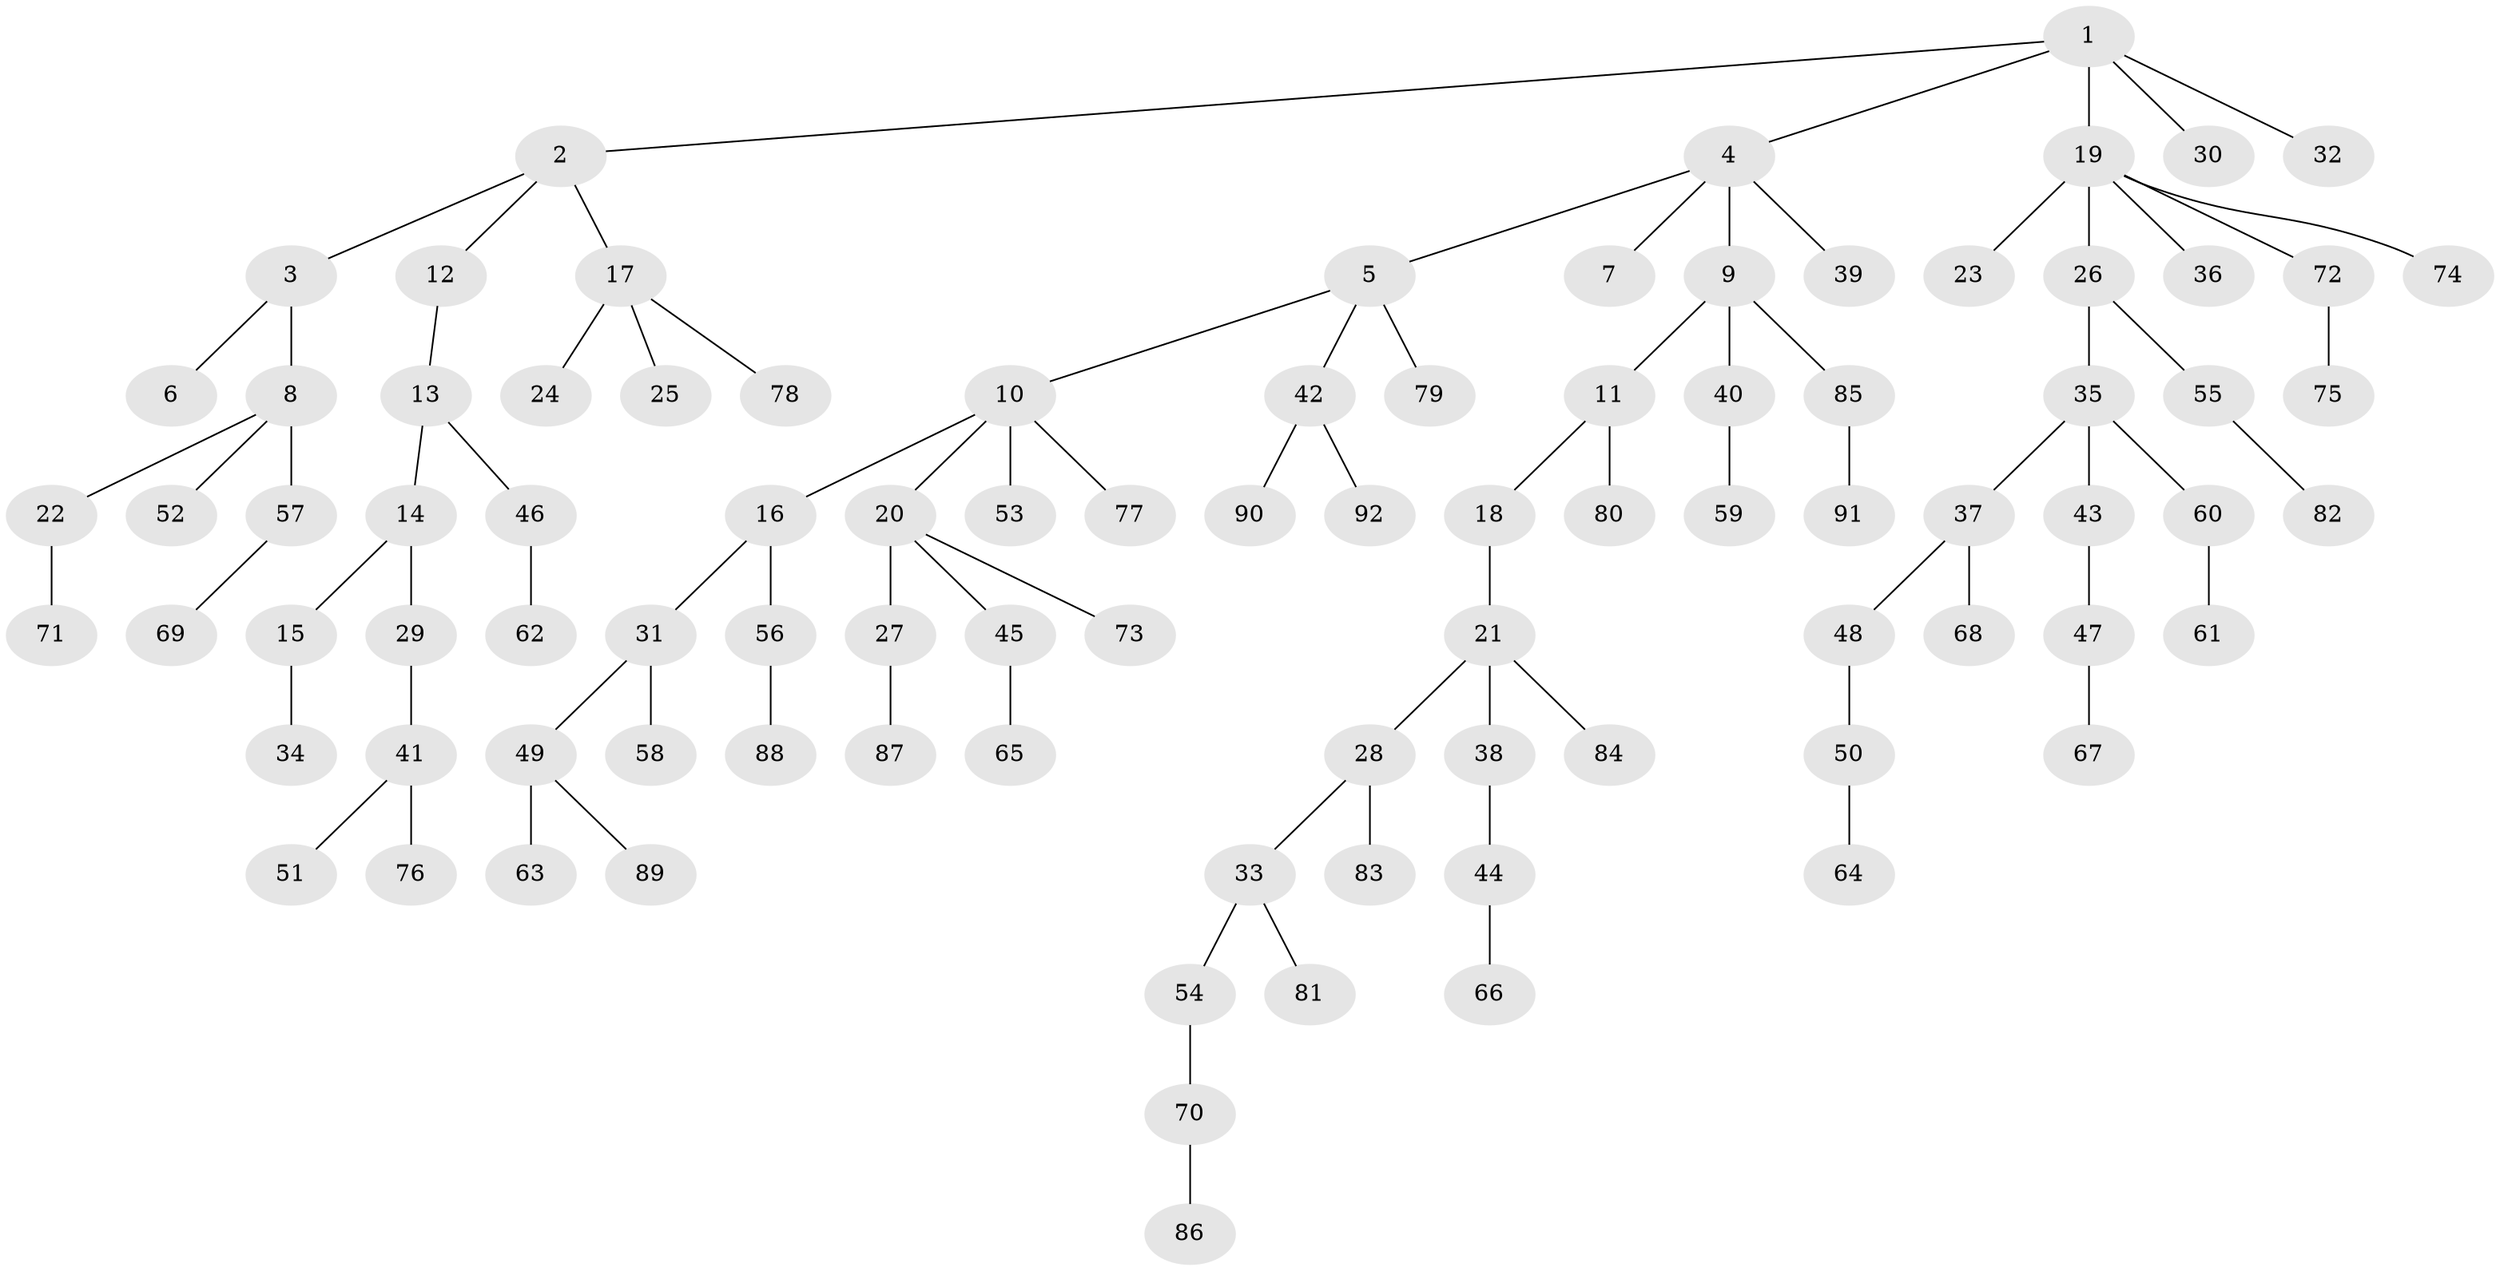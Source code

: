 // Generated by graph-tools (version 1.1) at 2025/36/03/09/25 02:36:30]
// undirected, 92 vertices, 91 edges
graph export_dot {
graph [start="1"]
  node [color=gray90,style=filled];
  1;
  2;
  3;
  4;
  5;
  6;
  7;
  8;
  9;
  10;
  11;
  12;
  13;
  14;
  15;
  16;
  17;
  18;
  19;
  20;
  21;
  22;
  23;
  24;
  25;
  26;
  27;
  28;
  29;
  30;
  31;
  32;
  33;
  34;
  35;
  36;
  37;
  38;
  39;
  40;
  41;
  42;
  43;
  44;
  45;
  46;
  47;
  48;
  49;
  50;
  51;
  52;
  53;
  54;
  55;
  56;
  57;
  58;
  59;
  60;
  61;
  62;
  63;
  64;
  65;
  66;
  67;
  68;
  69;
  70;
  71;
  72;
  73;
  74;
  75;
  76;
  77;
  78;
  79;
  80;
  81;
  82;
  83;
  84;
  85;
  86;
  87;
  88;
  89;
  90;
  91;
  92;
  1 -- 2;
  1 -- 4;
  1 -- 19;
  1 -- 30;
  1 -- 32;
  2 -- 3;
  2 -- 12;
  2 -- 17;
  3 -- 6;
  3 -- 8;
  4 -- 5;
  4 -- 7;
  4 -- 9;
  4 -- 39;
  5 -- 10;
  5 -- 42;
  5 -- 79;
  8 -- 22;
  8 -- 52;
  8 -- 57;
  9 -- 11;
  9 -- 40;
  9 -- 85;
  10 -- 16;
  10 -- 20;
  10 -- 53;
  10 -- 77;
  11 -- 18;
  11 -- 80;
  12 -- 13;
  13 -- 14;
  13 -- 46;
  14 -- 15;
  14 -- 29;
  15 -- 34;
  16 -- 31;
  16 -- 56;
  17 -- 24;
  17 -- 25;
  17 -- 78;
  18 -- 21;
  19 -- 23;
  19 -- 26;
  19 -- 36;
  19 -- 72;
  19 -- 74;
  20 -- 27;
  20 -- 45;
  20 -- 73;
  21 -- 28;
  21 -- 38;
  21 -- 84;
  22 -- 71;
  26 -- 35;
  26 -- 55;
  27 -- 87;
  28 -- 33;
  28 -- 83;
  29 -- 41;
  31 -- 49;
  31 -- 58;
  33 -- 54;
  33 -- 81;
  35 -- 37;
  35 -- 43;
  35 -- 60;
  37 -- 48;
  37 -- 68;
  38 -- 44;
  40 -- 59;
  41 -- 51;
  41 -- 76;
  42 -- 90;
  42 -- 92;
  43 -- 47;
  44 -- 66;
  45 -- 65;
  46 -- 62;
  47 -- 67;
  48 -- 50;
  49 -- 63;
  49 -- 89;
  50 -- 64;
  54 -- 70;
  55 -- 82;
  56 -- 88;
  57 -- 69;
  60 -- 61;
  70 -- 86;
  72 -- 75;
  85 -- 91;
}
